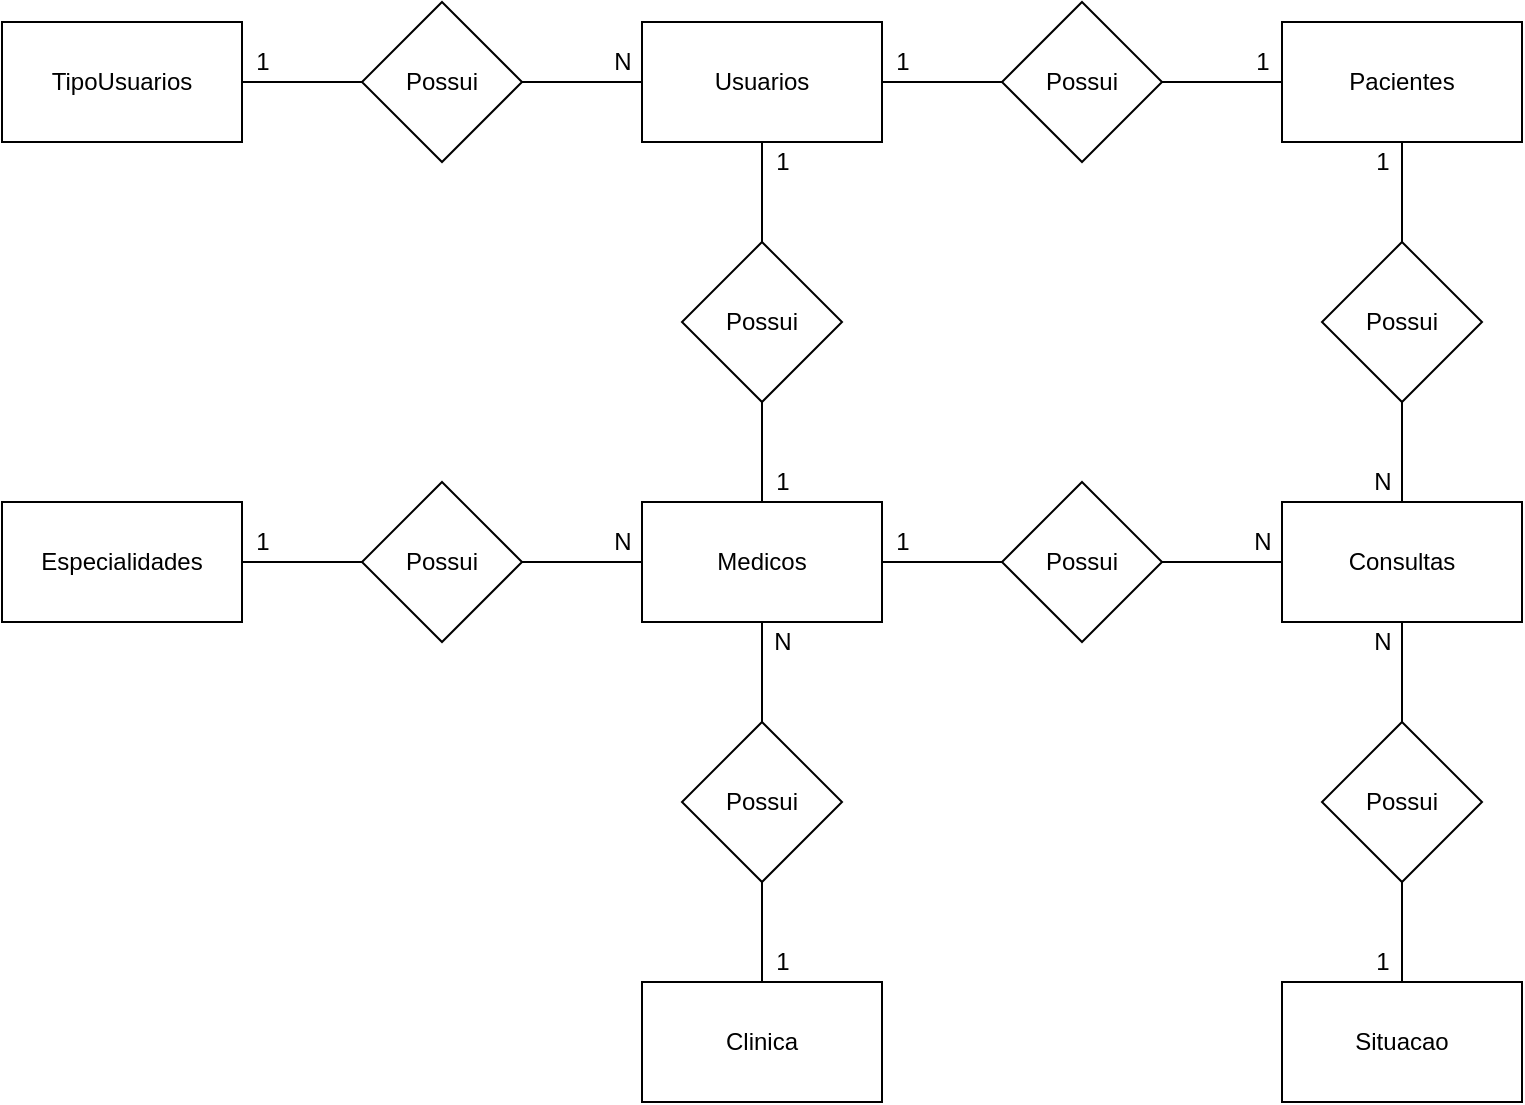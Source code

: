 <mxfile version="14.4.3" type="device" pages="2"><diagram id="vB6TfIzkhcZItGHclcmE" name="Conceitual"><mxGraphModel dx="789" dy="419" grid="1" gridSize="10" guides="1" tooltips="1" connect="1" arrows="1" fold="1" page="1" pageScale="1" pageWidth="1654" pageHeight="2336" math="0" shadow="0"><root><mxCell id="0"/><mxCell id="1" parent="0"/><mxCell id="7qNmdOnn-wGYYd83gHV--1" value="Clinica" style="rounded=0;whiteSpace=wrap;html=1;" vertex="1" parent="1"><mxGeometry x="360" y="520" width="120" height="60" as="geometry"/></mxCell><mxCell id="7qNmdOnn-wGYYd83gHV--2" value="Usuarios" style="whiteSpace=wrap;html=1;" vertex="1" parent="1"><mxGeometry x="360" y="40" width="120" height="60" as="geometry"/></mxCell><mxCell id="7qNmdOnn-wGYYd83gHV--10" value="" style="edgeStyle=orthogonalEdgeStyle;rounded=0;orthogonalLoop=1;jettySize=auto;html=1;endArrow=none;endFill=0;" edge="1" parent="1" source="7qNmdOnn-wGYYd83gHV--3" target="7qNmdOnn-wGYYd83gHV--8"><mxGeometry relative="1" as="geometry"/></mxCell><mxCell id="7qNmdOnn-wGYYd83gHV--3" value="&lt;p style=&quot;line-height: 90%&quot;&gt;Pacientes&lt;/p&gt;" style="whiteSpace=wrap;html=1;" vertex="1" parent="1"><mxGeometry x="680" y="40" width="120" height="60" as="geometry"/></mxCell><mxCell id="7qNmdOnn-wGYYd83gHV--4" value="TipoUsuarios" style="whiteSpace=wrap;html=1;" vertex="1" parent="1"><mxGeometry x="40" y="40" width="120" height="60" as="geometry"/></mxCell><mxCell id="7qNmdOnn-wGYYd83gHV--6" value="" style="edgeStyle=orthogonalEdgeStyle;rounded=0;orthogonalLoop=1;jettySize=auto;html=1;endArrow=none;endFill=0;" edge="1" parent="1" source="7qNmdOnn-wGYYd83gHV--5" target="7qNmdOnn-wGYYd83gHV--4"><mxGeometry relative="1" as="geometry"/></mxCell><mxCell id="7qNmdOnn-wGYYd83gHV--7" value="" style="edgeStyle=orthogonalEdgeStyle;rounded=0;orthogonalLoop=1;jettySize=auto;html=1;endArrow=none;endFill=0;" edge="1" parent="1" source="7qNmdOnn-wGYYd83gHV--5" target="7qNmdOnn-wGYYd83gHV--2"><mxGeometry relative="1" as="geometry"/></mxCell><mxCell id="7qNmdOnn-wGYYd83gHV--5" value="Possui " style="rhombus;whiteSpace=wrap;html=1;" vertex="1" parent="1"><mxGeometry x="220" y="30" width="80" height="80" as="geometry"/></mxCell><mxCell id="7qNmdOnn-wGYYd83gHV--9" value="" style="edgeStyle=orthogonalEdgeStyle;rounded=0;orthogonalLoop=1;jettySize=auto;html=1;endArrow=none;endFill=0;" edge="1" parent="1" source="7qNmdOnn-wGYYd83gHV--8" target="7qNmdOnn-wGYYd83gHV--2"><mxGeometry relative="1" as="geometry"/></mxCell><mxCell id="7qNmdOnn-wGYYd83gHV--8" value="Possui " style="rhombus;whiteSpace=wrap;html=1;" vertex="1" parent="1"><mxGeometry x="540" y="30" width="80" height="80" as="geometry"/></mxCell><mxCell id="7qNmdOnn-wGYYd83gHV--26" value="" style="edgeStyle=orthogonalEdgeStyle;rounded=0;orthogonalLoop=1;jettySize=auto;html=1;endArrow=none;endFill=0;" edge="1" parent="1" source="7qNmdOnn-wGYYd83gHV--11" target="7qNmdOnn-wGYYd83gHV--18"><mxGeometry relative="1" as="geometry"/></mxCell><mxCell id="7qNmdOnn-wGYYd83gHV--11" value="Medicos" style="whiteSpace=wrap;html=1;" vertex="1" parent="1"><mxGeometry x="360" y="280" width="120" height="60" as="geometry"/></mxCell><mxCell id="7qNmdOnn-wGYYd83gHV--12" value="Especialidades" style="whiteSpace=wrap;html=1;" vertex="1" parent="1"><mxGeometry x="40" y="280" width="120" height="60" as="geometry"/></mxCell><mxCell id="7qNmdOnn-wGYYd83gHV--13" value="Consultas" style="whiteSpace=wrap;html=1;" vertex="1" parent="1"><mxGeometry x="680" y="280" width="120" height="60" as="geometry"/></mxCell><mxCell id="7qNmdOnn-wGYYd83gHV--14" value="Situacao" style="whiteSpace=wrap;html=1;" vertex="1" parent="1"><mxGeometry x="680" y="520" width="120" height="60" as="geometry"/></mxCell><mxCell id="7qNmdOnn-wGYYd83gHV--28" value="" style="edgeStyle=orthogonalEdgeStyle;rounded=0;orthogonalLoop=1;jettySize=auto;html=1;endArrow=none;endFill=0;" edge="1" parent="1" source="7qNmdOnn-wGYYd83gHV--15" target="7qNmdOnn-wGYYd83gHV--3"><mxGeometry relative="1" as="geometry"/></mxCell><mxCell id="7qNmdOnn-wGYYd83gHV--29" value="" style="edgeStyle=orthogonalEdgeStyle;rounded=0;orthogonalLoop=1;jettySize=auto;html=1;endArrow=none;endFill=0;" edge="1" parent="1" source="7qNmdOnn-wGYYd83gHV--15" target="7qNmdOnn-wGYYd83gHV--13"><mxGeometry relative="1" as="geometry"/></mxCell><mxCell id="7qNmdOnn-wGYYd83gHV--15" value="Possui" style="rhombus;whiteSpace=wrap;html=1;" vertex="1" parent="1"><mxGeometry x="700" y="150" width="80" height="80" as="geometry"/></mxCell><mxCell id="7qNmdOnn-wGYYd83gHV--22" value="" style="edgeStyle=orthogonalEdgeStyle;rounded=0;orthogonalLoop=1;jettySize=auto;html=1;endArrow=none;endFill=0;" edge="1" parent="1" source="7qNmdOnn-wGYYd83gHV--16" target="7qNmdOnn-wGYYd83gHV--13"><mxGeometry relative="1" as="geometry"/></mxCell><mxCell id="7qNmdOnn-wGYYd83gHV--23" value="" style="edgeStyle=orthogonalEdgeStyle;rounded=0;orthogonalLoop=1;jettySize=auto;html=1;endArrow=none;endFill=0;" edge="1" parent="1" source="7qNmdOnn-wGYYd83gHV--16" target="7qNmdOnn-wGYYd83gHV--14"><mxGeometry relative="1" as="geometry"/></mxCell><mxCell id="7qNmdOnn-wGYYd83gHV--16" value="Possui" style="rhombus;whiteSpace=wrap;html=1;" vertex="1" parent="1"><mxGeometry x="700" y="390" width="80" height="80" as="geometry"/></mxCell><mxCell id="7qNmdOnn-wGYYd83gHV--24" value="" style="edgeStyle=orthogonalEdgeStyle;rounded=0;orthogonalLoop=1;jettySize=auto;html=1;endArrow=none;endFill=0;" edge="1" parent="1" source="7qNmdOnn-wGYYd83gHV--17" target="7qNmdOnn-wGYYd83gHV--13"><mxGeometry relative="1" as="geometry"/></mxCell><mxCell id="7qNmdOnn-wGYYd83gHV--25" value="" style="edgeStyle=orthogonalEdgeStyle;rounded=0;orthogonalLoop=1;jettySize=auto;html=1;endArrow=none;endFill=0;" edge="1" parent="1" source="7qNmdOnn-wGYYd83gHV--17" target="7qNmdOnn-wGYYd83gHV--11"><mxGeometry relative="1" as="geometry"/></mxCell><mxCell id="7qNmdOnn-wGYYd83gHV--17" value="Possui" style="rhombus;whiteSpace=wrap;html=1;" vertex="1" parent="1"><mxGeometry x="540" y="270" width="80" height="80" as="geometry"/></mxCell><mxCell id="7qNmdOnn-wGYYd83gHV--27" value="" style="edgeStyle=orthogonalEdgeStyle;rounded=0;orthogonalLoop=1;jettySize=auto;html=1;endArrow=none;endFill=0;" edge="1" parent="1" source="7qNmdOnn-wGYYd83gHV--18" target="7qNmdOnn-wGYYd83gHV--12"><mxGeometry relative="1" as="geometry"/></mxCell><mxCell id="7qNmdOnn-wGYYd83gHV--18" value="Possui" style="rhombus;whiteSpace=wrap;html=1;" vertex="1" parent="1"><mxGeometry x="220" y="270" width="80" height="80" as="geometry"/></mxCell><mxCell id="7qNmdOnn-wGYYd83gHV--20" value="" style="edgeStyle=orthogonalEdgeStyle;rounded=0;orthogonalLoop=1;jettySize=auto;html=1;endArrow=none;endFill=0;" edge="1" parent="1" source="7qNmdOnn-wGYYd83gHV--19" target="7qNmdOnn-wGYYd83gHV--11"><mxGeometry relative="1" as="geometry"/></mxCell><mxCell id="7qNmdOnn-wGYYd83gHV--21" value="" style="edgeStyle=orthogonalEdgeStyle;rounded=0;orthogonalLoop=1;jettySize=auto;html=1;endArrow=none;endFill=0;" edge="1" parent="1" source="7qNmdOnn-wGYYd83gHV--19" target="7qNmdOnn-wGYYd83gHV--1"><mxGeometry relative="1" as="geometry"/></mxCell><mxCell id="7qNmdOnn-wGYYd83gHV--19" value="Possui" style="rhombus;whiteSpace=wrap;html=1;" vertex="1" parent="1"><mxGeometry x="380" y="390" width="80" height="80" as="geometry"/></mxCell><mxCell id="7qNmdOnn-wGYYd83gHV--31" value="" style="edgeStyle=orthogonalEdgeStyle;rounded=0;orthogonalLoop=1;jettySize=auto;html=1;endArrow=none;endFill=0;" edge="1" parent="1" source="7qNmdOnn-wGYYd83gHV--30" target="7qNmdOnn-wGYYd83gHV--2"><mxGeometry relative="1" as="geometry"/></mxCell><mxCell id="7qNmdOnn-wGYYd83gHV--32" value="" style="edgeStyle=orthogonalEdgeStyle;rounded=0;orthogonalLoop=1;jettySize=auto;html=1;endArrow=none;endFill=0;" edge="1" parent="1" source="7qNmdOnn-wGYYd83gHV--30" target="7qNmdOnn-wGYYd83gHV--11"><mxGeometry relative="1" as="geometry"/></mxCell><mxCell id="7qNmdOnn-wGYYd83gHV--30" value="Possui" style="rhombus;whiteSpace=wrap;html=1;" vertex="1" parent="1"><mxGeometry x="380" y="150" width="80" height="80" as="geometry"/></mxCell><mxCell id="7qNmdOnn-wGYYd83gHV--33" value="1" style="text;html=1;align=center;verticalAlign=middle;resizable=0;points=[];autosize=1;" vertex="1" parent="1"><mxGeometry x="160" y="50" width="20" height="20" as="geometry"/></mxCell><mxCell id="7qNmdOnn-wGYYd83gHV--34" value="N" style="text;html=1;align=center;verticalAlign=middle;resizable=0;points=[];autosize=1;" vertex="1" parent="1"><mxGeometry x="340" y="50" width="20" height="20" as="geometry"/></mxCell><mxCell id="7qNmdOnn-wGYYd83gHV--35" value="1" style="text;html=1;align=center;verticalAlign=middle;resizable=0;points=[];autosize=1;" vertex="1" parent="1"><mxGeometry x="480" y="50" width="20" height="20" as="geometry"/></mxCell><mxCell id="7qNmdOnn-wGYYd83gHV--36" value="1" style="text;html=1;align=center;verticalAlign=middle;resizable=0;points=[];autosize=1;" vertex="1" parent="1"><mxGeometry x="660" y="50" width="20" height="20" as="geometry"/></mxCell><mxCell id="7qNmdOnn-wGYYd83gHV--37" value="1" style="text;html=1;align=center;verticalAlign=middle;resizable=0;points=[];autosize=1;" vertex="1" parent="1"><mxGeometry x="420" y="100" width="20" height="20" as="geometry"/></mxCell><mxCell id="7qNmdOnn-wGYYd83gHV--38" value="1" style="text;html=1;align=center;verticalAlign=middle;resizable=0;points=[];autosize=1;" vertex="1" parent="1"><mxGeometry x="420" y="260" width="20" height="20" as="geometry"/></mxCell><mxCell id="7qNmdOnn-wGYYd83gHV--39" value="1" style="text;html=1;align=center;verticalAlign=middle;resizable=0;points=[];autosize=1;" vertex="1" parent="1"><mxGeometry x="720" y="100" width="20" height="20" as="geometry"/></mxCell><mxCell id="7qNmdOnn-wGYYd83gHV--40" value="N" style="text;html=1;align=center;verticalAlign=middle;resizable=0;points=[];autosize=1;" vertex="1" parent="1"><mxGeometry x="720" y="260" width="20" height="20" as="geometry"/></mxCell><mxCell id="7qNmdOnn-wGYYd83gHV--41" value="1" style="text;html=1;align=center;verticalAlign=middle;resizable=0;points=[];autosize=1;" vertex="1" parent="1"><mxGeometry x="480" y="290" width="20" height="20" as="geometry"/></mxCell><mxCell id="7qNmdOnn-wGYYd83gHV--42" value="N" style="text;html=1;align=center;verticalAlign=middle;resizable=0;points=[];autosize=1;" vertex="1" parent="1"><mxGeometry x="660" y="290" width="20" height="20" as="geometry"/></mxCell><mxCell id="7qNmdOnn-wGYYd83gHV--43" value="N" style="text;html=1;align=center;verticalAlign=middle;resizable=0;points=[];autosize=1;" vertex="1" parent="1"><mxGeometry x="340" y="290" width="20" height="20" as="geometry"/></mxCell><mxCell id="7qNmdOnn-wGYYd83gHV--44" value="1" style="text;html=1;align=center;verticalAlign=middle;resizable=0;points=[];autosize=1;" vertex="1" parent="1"><mxGeometry x="160" y="290" width="20" height="20" as="geometry"/></mxCell><mxCell id="7qNmdOnn-wGYYd83gHV--45" value="N" style="text;html=1;align=center;verticalAlign=middle;resizable=0;points=[];autosize=1;" vertex="1" parent="1"><mxGeometry x="720" y="340" width="20" height="20" as="geometry"/></mxCell><mxCell id="7qNmdOnn-wGYYd83gHV--46" value="1" style="text;html=1;align=center;verticalAlign=middle;resizable=0;points=[];autosize=1;" vertex="1" parent="1"><mxGeometry x="720" y="500" width="20" height="20" as="geometry"/></mxCell><mxCell id="7qNmdOnn-wGYYd83gHV--47" value="N" style="text;html=1;align=center;verticalAlign=middle;resizable=0;points=[];autosize=1;" vertex="1" parent="1"><mxGeometry x="420" y="340" width="20" height="20" as="geometry"/></mxCell><mxCell id="7qNmdOnn-wGYYd83gHV--48" value="1" style="text;html=1;align=center;verticalAlign=middle;resizable=0;points=[];autosize=1;" vertex="1" parent="1"><mxGeometry x="420" y="500" width="20" height="20" as="geometry"/></mxCell></root></mxGraphModel></diagram><diagram id="PhB2Pv4O_ZAUU45MFyPS" name="Logico"><mxGraphModel dx="789" dy="419" grid="1" gridSize="10" guides="1" tooltips="1" connect="1" arrows="1" fold="1" page="1" pageScale="1" pageWidth="1654" pageHeight="2336" background="#FF9494" math="0" shadow="0"><root><mxCell id="W50ENFFACreyprC5LlFt-0"/><mxCell id="W50ENFFACreyprC5LlFt-1" parent="W50ENFFACreyprC5LlFt-0"/><mxCell id="W50ENFFACreyprC5LlFt-2" value="TipoUsuario" style="shape=table;startSize=30;container=1;collapsible=1;childLayout=tableLayout;fixedRows=1;rowLines=0;fontStyle=1;align=center;resizeLast=1;" vertex="1" parent="W50ENFFACreyprC5LlFt-1"><mxGeometry x="40" y="40" width="180" height="100" as="geometry"/></mxCell><mxCell id="W50ENFFACreyprC5LlFt-3" value="" style="shape=partialRectangle;collapsible=0;dropTarget=0;pointerEvents=0;fillColor=none;top=0;left=0;bottom=1;right=0;points=[[0,0.5],[1,0.5]];portConstraint=eastwest;" vertex="1" parent="W50ENFFACreyprC5LlFt-2"><mxGeometry y="30" width="180" height="30" as="geometry"/></mxCell><mxCell id="W50ENFFACreyprC5LlFt-4" value="PK" style="shape=partialRectangle;connectable=0;fillColor=none;top=0;left=0;bottom=0;right=0;fontStyle=1;overflow=hidden;" vertex="1" parent="W50ENFFACreyprC5LlFt-3"><mxGeometry width="30" height="30" as="geometry"/></mxCell><mxCell id="W50ENFFACreyprC5LlFt-5" value="IdTipoUsuario" style="shape=partialRectangle;connectable=0;fillColor=none;top=0;left=0;bottom=0;right=0;align=left;spacingLeft=6;fontStyle=1;overflow=hidden;" vertex="1" parent="W50ENFFACreyprC5LlFt-3"><mxGeometry x="30" width="150" height="30" as="geometry"/></mxCell><mxCell id="W50ENFFACreyprC5LlFt-6" value="" style="shape=partialRectangle;collapsible=0;dropTarget=0;pointerEvents=0;fillColor=none;top=0;left=0;bottom=0;right=0;points=[[0,0.5],[1,0.5]];portConstraint=eastwest;" vertex="1" parent="W50ENFFACreyprC5LlFt-2"><mxGeometry y="60" width="180" height="30" as="geometry"/></mxCell><mxCell id="W50ENFFACreyprC5LlFt-7" value="" style="shape=partialRectangle;connectable=0;fillColor=none;top=0;left=0;bottom=0;right=0;editable=1;overflow=hidden;" vertex="1" parent="W50ENFFACreyprC5LlFt-6"><mxGeometry width="30" height="30" as="geometry"/></mxCell><mxCell id="W50ENFFACreyprC5LlFt-8" value="TituloTipoUsuario" style="shape=partialRectangle;connectable=0;fillColor=none;top=0;left=0;bottom=0;right=0;align=left;spacingLeft=6;overflow=hidden;" vertex="1" parent="W50ENFFACreyprC5LlFt-6"><mxGeometry x="30" width="150" height="30" as="geometry"/></mxCell><mxCell id="Pi5jGCB2f_r6L-T2BW2u-0" value="Usuarios" style="shape=table;startSize=30;container=1;collapsible=1;childLayout=tableLayout;fixedRows=1;rowLines=0;fontStyle=1;align=center;resizeLast=1;" vertex="1" parent="W50ENFFACreyprC5LlFt-1"><mxGeometry x="320" y="40" width="180" height="190" as="geometry"/></mxCell><mxCell id="Pi5jGCB2f_r6L-T2BW2u-1" value="" style="shape=partialRectangle;collapsible=0;dropTarget=0;pointerEvents=0;fillColor=none;top=0;left=0;bottom=0;right=0;points=[[0,0.5],[1,0.5]];portConstraint=eastwest;" vertex="1" parent="Pi5jGCB2f_r6L-T2BW2u-0"><mxGeometry y="30" width="180" height="30" as="geometry"/></mxCell><mxCell id="Pi5jGCB2f_r6L-T2BW2u-2" value="PK" style="shape=partialRectangle;connectable=0;fillColor=none;top=0;left=0;bottom=0;right=0;fontStyle=1;overflow=hidden;" vertex="1" parent="Pi5jGCB2f_r6L-T2BW2u-1"><mxGeometry width="60" height="30" as="geometry"/></mxCell><mxCell id="Pi5jGCB2f_r6L-T2BW2u-3" value="IdUsuario" style="shape=partialRectangle;connectable=0;fillColor=none;top=0;left=0;bottom=0;right=0;align=left;spacingLeft=6;fontStyle=1;overflow=hidden;" vertex="1" parent="Pi5jGCB2f_r6L-T2BW2u-1"><mxGeometry x="60" width="120" height="30" as="geometry"/></mxCell><mxCell id="Pi5jGCB2f_r6L-T2BW2u-4" value="" style="shape=partialRectangle;collapsible=0;dropTarget=0;pointerEvents=0;fillColor=none;top=0;left=0;bottom=1;right=0;points=[[0,0.5],[1,0.5]];portConstraint=eastwest;" vertex="1" parent="Pi5jGCB2f_r6L-T2BW2u-0"><mxGeometry y="60" width="180" height="30" as="geometry"/></mxCell><mxCell id="Pi5jGCB2f_r6L-T2BW2u-5" value="FK" style="shape=partialRectangle;connectable=0;fillColor=none;top=0;left=0;bottom=0;right=0;fontStyle=1;overflow=hidden;" vertex="1" parent="Pi5jGCB2f_r6L-T2BW2u-4"><mxGeometry width="60" height="30" as="geometry"/></mxCell><mxCell id="Pi5jGCB2f_r6L-T2BW2u-6" value="IdTIpoUsuario" style="shape=partialRectangle;connectable=0;fillColor=none;top=0;left=0;bottom=0;right=0;align=left;spacingLeft=6;fontStyle=1;overflow=hidden;" vertex="1" parent="Pi5jGCB2f_r6L-T2BW2u-4"><mxGeometry x="60" width="120" height="30" as="geometry"/></mxCell><mxCell id="Pi5jGCB2f_r6L-T2BW2u-7" value="" style="shape=partialRectangle;collapsible=0;dropTarget=0;pointerEvents=0;fillColor=none;top=0;left=0;bottom=0;right=0;points=[[0,0.5],[1,0.5]];portConstraint=eastwest;" vertex="1" parent="Pi5jGCB2f_r6L-T2BW2u-0"><mxGeometry y="90" width="180" height="30" as="geometry"/></mxCell><mxCell id="Pi5jGCB2f_r6L-T2BW2u-8" value="" style="shape=partialRectangle;connectable=0;fillColor=none;top=0;left=0;bottom=0;right=0;editable=1;overflow=hidden;" vertex="1" parent="Pi5jGCB2f_r6L-T2BW2u-7"><mxGeometry width="60" height="30" as="geometry"/></mxCell><mxCell id="Pi5jGCB2f_r6L-T2BW2u-9" value="Nome" style="shape=partialRectangle;connectable=0;fillColor=none;top=0;left=0;bottom=0;right=0;align=left;spacingLeft=6;overflow=hidden;" vertex="1" parent="Pi5jGCB2f_r6L-T2BW2u-7"><mxGeometry x="60" width="120" height="30" as="geometry"/></mxCell><mxCell id="Pi5jGCB2f_r6L-T2BW2u-10" value="" style="shape=partialRectangle;collapsible=0;dropTarget=0;pointerEvents=0;fillColor=none;top=0;left=0;bottom=0;right=0;points=[[0,0.5],[1,0.5]];portConstraint=eastwest;" vertex="1" parent="Pi5jGCB2f_r6L-T2BW2u-0"><mxGeometry y="120" width="180" height="30" as="geometry"/></mxCell><mxCell id="Pi5jGCB2f_r6L-T2BW2u-11" value="" style="shape=partialRectangle;connectable=0;fillColor=none;top=0;left=0;bottom=0;right=0;editable=1;overflow=hidden;" vertex="1" parent="Pi5jGCB2f_r6L-T2BW2u-10"><mxGeometry width="60" height="30" as="geometry"/></mxCell><mxCell id="Pi5jGCB2f_r6L-T2BW2u-12" value="Email" style="shape=partialRectangle;connectable=0;fillColor=none;top=0;left=0;bottom=0;right=0;align=left;spacingLeft=6;overflow=hidden;" vertex="1" parent="Pi5jGCB2f_r6L-T2BW2u-10"><mxGeometry x="60" width="120" height="30" as="geometry"/></mxCell><mxCell id="Pi5jGCB2f_r6L-T2BW2u-13" value="" style="shape=partialRectangle;collapsible=0;dropTarget=0;pointerEvents=0;fillColor=none;top=0;left=0;bottom=0;right=0;points=[[0,0.5],[1,0.5]];portConstraint=eastwest;" vertex="1" parent="Pi5jGCB2f_r6L-T2BW2u-0"><mxGeometry y="150" width="180" height="30" as="geometry"/></mxCell><mxCell id="Pi5jGCB2f_r6L-T2BW2u-14" value="" style="shape=partialRectangle;connectable=0;fillColor=none;top=0;left=0;bottom=0;right=0;editable=1;overflow=hidden;" vertex="1" parent="Pi5jGCB2f_r6L-T2BW2u-13"><mxGeometry width="60" height="30" as="geometry"/></mxCell><mxCell id="Pi5jGCB2f_r6L-T2BW2u-15" value="Senha" style="shape=partialRectangle;connectable=0;fillColor=none;top=0;left=0;bottom=0;right=0;align=left;spacingLeft=6;overflow=hidden;" vertex="1" parent="Pi5jGCB2f_r6L-T2BW2u-13"><mxGeometry x="60" width="120" height="30" as="geometry"/></mxCell><mxCell id="NK0u1XNm6ZagfnGdEH48-0" value="Paciente" style="shape=table;startSize=30;container=1;collapsible=1;childLayout=tableLayout;fixedRows=1;rowLines=0;fontStyle=1;align=center;resizeLast=1;" vertex="1" parent="W50ENFFACreyprC5LlFt-1"><mxGeometry x="600" y="40" width="180" height="280" as="geometry"/></mxCell><mxCell id="NK0u1XNm6ZagfnGdEH48-1" value="" style="shape=partialRectangle;collapsible=0;dropTarget=0;pointerEvents=0;fillColor=none;top=0;left=0;bottom=0;right=0;points=[[0,0.5],[1,0.5]];portConstraint=eastwest;" vertex="1" parent="NK0u1XNm6ZagfnGdEH48-0"><mxGeometry y="30" width="180" height="30" as="geometry"/></mxCell><mxCell id="NK0u1XNm6ZagfnGdEH48-2" value="PK" style="shape=partialRectangle;connectable=0;fillColor=none;top=0;left=0;bottom=0;right=0;fontStyle=1;overflow=hidden;" vertex="1" parent="NK0u1XNm6ZagfnGdEH48-1"><mxGeometry width="60" height="30" as="geometry"/></mxCell><mxCell id="NK0u1XNm6ZagfnGdEH48-3" value="IdPaciente" style="shape=partialRectangle;connectable=0;fillColor=none;top=0;left=0;bottom=0;right=0;align=left;spacingLeft=6;fontStyle=1;overflow=hidden;" vertex="1" parent="NK0u1XNm6ZagfnGdEH48-1"><mxGeometry x="60" width="120" height="30" as="geometry"/></mxCell><mxCell id="NK0u1XNm6ZagfnGdEH48-4" value="" style="shape=partialRectangle;collapsible=0;dropTarget=0;pointerEvents=0;fillColor=none;top=0;left=0;bottom=1;right=0;points=[[0,0.5],[1,0.5]];portConstraint=eastwest;" vertex="1" parent="NK0u1XNm6ZagfnGdEH48-0"><mxGeometry y="60" width="180" height="30" as="geometry"/></mxCell><mxCell id="NK0u1XNm6ZagfnGdEH48-5" value="FK" style="shape=partialRectangle;connectable=0;fillColor=none;top=0;left=0;bottom=0;right=0;fontStyle=1;overflow=hidden;" vertex="1" parent="NK0u1XNm6ZagfnGdEH48-4"><mxGeometry width="60" height="30" as="geometry"/></mxCell><mxCell id="NK0u1XNm6ZagfnGdEH48-6" value="IdUsuario" style="shape=partialRectangle;connectable=0;fillColor=none;top=0;left=0;bottom=0;right=0;align=left;spacingLeft=6;fontStyle=1;overflow=hidden;" vertex="1" parent="NK0u1XNm6ZagfnGdEH48-4"><mxGeometry x="60" width="120" height="30" as="geometry"/></mxCell><mxCell id="NK0u1XNm6ZagfnGdEH48-7" value="" style="shape=partialRectangle;collapsible=0;dropTarget=0;pointerEvents=0;fillColor=none;top=0;left=0;bottom=0;right=0;points=[[0,0.5],[1,0.5]];portConstraint=eastwest;" vertex="1" parent="NK0u1XNm6ZagfnGdEH48-0"><mxGeometry y="90" width="180" height="30" as="geometry"/></mxCell><mxCell id="NK0u1XNm6ZagfnGdEH48-8" value="" style="shape=partialRectangle;connectable=0;fillColor=none;top=0;left=0;bottom=0;right=0;editable=1;overflow=hidden;" vertex="1" parent="NK0u1XNm6ZagfnGdEH48-7"><mxGeometry width="60" height="30" as="geometry"/></mxCell><mxCell id="NK0u1XNm6ZagfnGdEH48-9" value="Nome" style="shape=partialRectangle;connectable=0;fillColor=none;top=0;left=0;bottom=0;right=0;align=left;spacingLeft=6;overflow=hidden;" vertex="1" parent="NK0u1XNm6ZagfnGdEH48-7"><mxGeometry x="60" width="120" height="30" as="geometry"/></mxCell><mxCell id="NK0u1XNm6ZagfnGdEH48-10" value="" style="shape=partialRectangle;collapsible=0;dropTarget=0;pointerEvents=0;fillColor=none;top=0;left=0;bottom=0;right=0;points=[[0,0.5],[1,0.5]];portConstraint=eastwest;" vertex="1" parent="NK0u1XNm6ZagfnGdEH48-0"><mxGeometry y="120" width="180" height="30" as="geometry"/></mxCell><mxCell id="NK0u1XNm6ZagfnGdEH48-11" value="" style="shape=partialRectangle;connectable=0;fillColor=none;top=0;left=0;bottom=0;right=0;editable=1;overflow=hidden;" vertex="1" parent="NK0u1XNm6ZagfnGdEH48-10"><mxGeometry width="60" height="30" as="geometry"/></mxCell><mxCell id="NK0u1XNm6ZagfnGdEH48-12" value="RG" style="shape=partialRectangle;connectable=0;fillColor=none;top=0;left=0;bottom=0;right=0;align=left;spacingLeft=6;overflow=hidden;" vertex="1" parent="NK0u1XNm6ZagfnGdEH48-10"><mxGeometry x="60" width="120" height="30" as="geometry"/></mxCell><mxCell id="NK0u1XNm6ZagfnGdEH48-13" value="" style="shape=partialRectangle;collapsible=0;dropTarget=0;pointerEvents=0;fillColor=none;top=0;left=0;bottom=0;right=0;points=[[0,0.5],[1,0.5]];portConstraint=eastwest;" vertex="1" parent="NK0u1XNm6ZagfnGdEH48-0"><mxGeometry y="150" width="180" height="30" as="geometry"/></mxCell><mxCell id="NK0u1XNm6ZagfnGdEH48-14" value="" style="shape=partialRectangle;connectable=0;fillColor=none;top=0;left=0;bottom=0;right=0;editable=1;overflow=hidden;" vertex="1" parent="NK0u1XNm6ZagfnGdEH48-13"><mxGeometry width="60" height="30" as="geometry"/></mxCell><mxCell id="NK0u1XNm6ZagfnGdEH48-15" value="CPF" style="shape=partialRectangle;connectable=0;fillColor=none;top=0;left=0;bottom=0;right=0;align=left;spacingLeft=6;overflow=hidden;" vertex="1" parent="NK0u1XNm6ZagfnGdEH48-13"><mxGeometry x="60" width="120" height="30" as="geometry"/></mxCell><mxCell id="NK0u1XNm6ZagfnGdEH48-16" value="" style="shape=partialRectangle;collapsible=0;dropTarget=0;pointerEvents=0;fillColor=none;top=0;left=0;bottom=0;right=0;points=[[0,0.5],[1,0.5]];portConstraint=eastwest;" vertex="1" parent="NK0u1XNm6ZagfnGdEH48-0"><mxGeometry y="180" width="180" height="30" as="geometry"/></mxCell><mxCell id="NK0u1XNm6ZagfnGdEH48-17" value="" style="shape=partialRectangle;connectable=0;fillColor=none;top=0;left=0;bottom=0;right=0;editable=1;overflow=hidden;" vertex="1" parent="NK0u1XNm6ZagfnGdEH48-16"><mxGeometry width="60" height="30" as="geometry"/></mxCell><mxCell id="NK0u1XNm6ZagfnGdEH48-18" value="Endereco" style="shape=partialRectangle;connectable=0;fillColor=none;top=0;left=0;bottom=0;right=0;align=left;spacingLeft=6;overflow=hidden;" vertex="1" parent="NK0u1XNm6ZagfnGdEH48-16"><mxGeometry x="60" width="120" height="30" as="geometry"/></mxCell><mxCell id="NK0u1XNm6ZagfnGdEH48-19" value="" style="shape=partialRectangle;collapsible=0;dropTarget=0;pointerEvents=0;fillColor=none;top=0;left=0;bottom=0;right=0;points=[[0,0.5],[1,0.5]];portConstraint=eastwest;" vertex="1" parent="NK0u1XNm6ZagfnGdEH48-0"><mxGeometry y="210" width="180" height="30" as="geometry"/></mxCell><mxCell id="NK0u1XNm6ZagfnGdEH48-20" value="" style="shape=partialRectangle;connectable=0;fillColor=none;top=0;left=0;bottom=0;right=0;editable=1;overflow=hidden;" vertex="1" parent="NK0u1XNm6ZagfnGdEH48-19"><mxGeometry width="60" height="30" as="geometry"/></mxCell><mxCell id="NK0u1XNm6ZagfnGdEH48-21" value="DataNascimento" style="shape=partialRectangle;connectable=0;fillColor=none;top=0;left=0;bottom=0;right=0;align=left;spacingLeft=6;overflow=hidden;" vertex="1" parent="NK0u1XNm6ZagfnGdEH48-19"><mxGeometry x="60" width="120" height="30" as="geometry"/></mxCell><mxCell id="NK0u1XNm6ZagfnGdEH48-22" value="" style="shape=partialRectangle;collapsible=0;dropTarget=0;pointerEvents=0;fillColor=none;top=0;left=0;bottom=0;right=0;points=[[0,0.5],[1,0.5]];portConstraint=eastwest;" vertex="1" parent="NK0u1XNm6ZagfnGdEH48-0"><mxGeometry y="240" width="180" height="30" as="geometry"/></mxCell><mxCell id="NK0u1XNm6ZagfnGdEH48-23" value="" style="shape=partialRectangle;connectable=0;fillColor=none;top=0;left=0;bottom=0;right=0;editable=1;overflow=hidden;" vertex="1" parent="NK0u1XNm6ZagfnGdEH48-22"><mxGeometry width="60" height="30" as="geometry"/></mxCell><mxCell id="NK0u1XNm6ZagfnGdEH48-24" value="Telefone" style="shape=partialRectangle;connectable=0;fillColor=none;top=0;left=0;bottom=0;right=0;align=left;spacingLeft=6;overflow=hidden;" vertex="1" parent="NK0u1XNm6ZagfnGdEH48-22"><mxGeometry x="60" width="120" height="30" as="geometry"/></mxCell><mxCell id="zrBYYEMUuBMEyu1YwmE7-13" value="Consulta " style="shape=table;startSize=30;container=1;collapsible=1;childLayout=tableLayout;fixedRows=1;rowLines=0;fontStyle=1;align=center;resizeLast=1;" vertex="1" parent="W50ENFFACreyprC5LlFt-1"><mxGeometry x="600" y="360" width="180" height="220" as="geometry"/></mxCell><mxCell id="zrBYYEMUuBMEyu1YwmE7-14" value="" style="shape=partialRectangle;collapsible=0;dropTarget=0;pointerEvents=0;fillColor=none;top=0;left=0;bottom=0;right=0;points=[[0,0.5],[1,0.5]];portConstraint=eastwest;" vertex="1" parent="zrBYYEMUuBMEyu1YwmE7-13"><mxGeometry y="30" width="180" height="30" as="geometry"/></mxCell><mxCell id="zrBYYEMUuBMEyu1YwmE7-15" value="PK" style="shape=partialRectangle;connectable=0;fillColor=none;top=0;left=0;bottom=0;right=0;fontStyle=1;overflow=hidden;" vertex="1" parent="zrBYYEMUuBMEyu1YwmE7-14"><mxGeometry width="60" height="30" as="geometry"/></mxCell><mxCell id="zrBYYEMUuBMEyu1YwmE7-16" value="IdConsulta" style="shape=partialRectangle;connectable=0;fillColor=none;top=0;left=0;bottom=0;right=0;align=left;spacingLeft=6;fontStyle=1;overflow=hidden;" vertex="1" parent="zrBYYEMUuBMEyu1YwmE7-14"><mxGeometry x="60" width="120" height="30" as="geometry"/></mxCell><mxCell id="zrBYYEMUuBMEyu1YwmE7-48" value="" style="shape=partialRectangle;collapsible=0;dropTarget=0;pointerEvents=0;fillColor=none;top=0;left=0;bottom=0;right=0;points=[[0,0.5],[1,0.5]];portConstraint=eastwest;" vertex="1" parent="zrBYYEMUuBMEyu1YwmE7-13"><mxGeometry y="60" width="180" height="30" as="geometry"/></mxCell><mxCell id="zrBYYEMUuBMEyu1YwmE7-49" value="FK" style="shape=partialRectangle;connectable=0;fillColor=none;top=0;left=0;bottom=0;right=0;fontStyle=1;overflow=hidden;" vertex="1" parent="zrBYYEMUuBMEyu1YwmE7-48"><mxGeometry width="60" height="30" as="geometry"/></mxCell><mxCell id="zrBYYEMUuBMEyu1YwmE7-50" value="IdPaciente" style="shape=partialRectangle;connectable=0;fillColor=none;top=0;left=0;bottom=0;right=0;align=left;spacingLeft=6;fontStyle=1;overflow=hidden;" vertex="1" parent="zrBYYEMUuBMEyu1YwmE7-48"><mxGeometry x="60" width="120" height="30" as="geometry"/></mxCell><mxCell id="zrBYYEMUuBMEyu1YwmE7-51" value="" style="shape=partialRectangle;collapsible=0;dropTarget=0;pointerEvents=0;fillColor=none;top=0;left=0;bottom=0;right=0;points=[[0,0.5],[1,0.5]];portConstraint=eastwest;" vertex="1" parent="zrBYYEMUuBMEyu1YwmE7-13"><mxGeometry y="90" width="180" height="30" as="geometry"/></mxCell><mxCell id="zrBYYEMUuBMEyu1YwmE7-52" value="FK" style="shape=partialRectangle;connectable=0;fillColor=none;top=0;left=0;bottom=0;right=0;fontStyle=1;overflow=hidden;" vertex="1" parent="zrBYYEMUuBMEyu1YwmE7-51"><mxGeometry width="60" height="30" as="geometry"/></mxCell><mxCell id="zrBYYEMUuBMEyu1YwmE7-53" value="IdMedico" style="shape=partialRectangle;connectable=0;fillColor=none;top=0;left=0;bottom=0;right=0;align=left;spacingLeft=6;fontStyle=1;overflow=hidden;" vertex="1" parent="zrBYYEMUuBMEyu1YwmE7-51"><mxGeometry x="60" width="120" height="30" as="geometry"/></mxCell><mxCell id="zrBYYEMUuBMEyu1YwmE7-17" value="" style="shape=partialRectangle;collapsible=0;dropTarget=0;pointerEvents=0;fillColor=none;top=0;left=0;bottom=1;right=0;points=[[0,0.5],[1,0.5]];portConstraint=eastwest;" vertex="1" parent="zrBYYEMUuBMEyu1YwmE7-13"><mxGeometry y="120" width="180" height="30" as="geometry"/></mxCell><mxCell id="zrBYYEMUuBMEyu1YwmE7-18" value="FK" style="shape=partialRectangle;connectable=0;fillColor=none;top=0;left=0;bottom=0;right=0;fontStyle=1;overflow=hidden;" vertex="1" parent="zrBYYEMUuBMEyu1YwmE7-17"><mxGeometry width="60" height="30" as="geometry"/></mxCell><mxCell id="zrBYYEMUuBMEyu1YwmE7-19" value="IdSituacao" style="shape=partialRectangle;connectable=0;fillColor=none;top=0;left=0;bottom=0;right=0;align=left;spacingLeft=6;fontStyle=1;overflow=hidden;" vertex="1" parent="zrBYYEMUuBMEyu1YwmE7-17"><mxGeometry x="60" width="120" height="30" as="geometry"/></mxCell><mxCell id="zrBYYEMUuBMEyu1YwmE7-20" value="" style="shape=partialRectangle;collapsible=0;dropTarget=0;pointerEvents=0;fillColor=none;top=0;left=0;bottom=0;right=0;points=[[0,0.5],[1,0.5]];portConstraint=eastwest;" vertex="1" parent="zrBYYEMUuBMEyu1YwmE7-13"><mxGeometry y="150" width="180" height="30" as="geometry"/></mxCell><mxCell id="zrBYYEMUuBMEyu1YwmE7-21" value="" style="shape=partialRectangle;connectable=0;fillColor=none;top=0;left=0;bottom=0;right=0;editable=1;overflow=hidden;" vertex="1" parent="zrBYYEMUuBMEyu1YwmE7-20"><mxGeometry width="60" height="30" as="geometry"/></mxCell><mxCell id="zrBYYEMUuBMEyu1YwmE7-22" value="DataConsulta" style="shape=partialRectangle;connectable=0;fillColor=none;top=0;left=0;bottom=0;right=0;align=left;spacingLeft=6;overflow=hidden;" vertex="1" parent="zrBYYEMUuBMEyu1YwmE7-20"><mxGeometry x="60" width="120" height="30" as="geometry"/></mxCell><mxCell id="zrBYYEMUuBMEyu1YwmE7-23" value="" style="shape=partialRectangle;collapsible=0;dropTarget=0;pointerEvents=0;fillColor=none;top=0;left=0;bottom=0;right=0;points=[[0,0.5],[1,0.5]];portConstraint=eastwest;" vertex="1" parent="zrBYYEMUuBMEyu1YwmE7-13"><mxGeometry y="180" width="180" height="30" as="geometry"/></mxCell><mxCell id="zrBYYEMUuBMEyu1YwmE7-24" value="" style="shape=partialRectangle;connectable=0;fillColor=none;top=0;left=0;bottom=0;right=0;editable=1;overflow=hidden;" vertex="1" parent="zrBYYEMUuBMEyu1YwmE7-23"><mxGeometry width="60" height="30" as="geometry"/></mxCell><mxCell id="zrBYYEMUuBMEyu1YwmE7-25" value="Descricao" style="shape=partialRectangle;connectable=0;fillColor=none;top=0;left=0;bottom=0;right=0;align=left;spacingLeft=6;overflow=hidden;" vertex="1" parent="zrBYYEMUuBMEyu1YwmE7-23"><mxGeometry x="60" width="120" height="30" as="geometry"/></mxCell><mxCell id="zrBYYEMUuBMEyu1YwmE7-32" value="Especialidade" style="shape=table;startSize=30;container=1;collapsible=1;childLayout=tableLayout;fixedRows=1;rowLines=0;fontStyle=1;align=center;resizeLast=1;" vertex="1" parent="W50ENFFACreyprC5LlFt-1"><mxGeometry x="40" y="360" width="180" height="100" as="geometry"/></mxCell><mxCell id="zrBYYEMUuBMEyu1YwmE7-33" value="" style="shape=partialRectangle;collapsible=0;dropTarget=0;pointerEvents=0;fillColor=none;top=0;left=0;bottom=1;right=0;points=[[0,0.5],[1,0.5]];portConstraint=eastwest;" vertex="1" parent="zrBYYEMUuBMEyu1YwmE7-32"><mxGeometry y="30" width="180" height="30" as="geometry"/></mxCell><mxCell id="zrBYYEMUuBMEyu1YwmE7-34" value="PK" style="shape=partialRectangle;connectable=0;fillColor=none;top=0;left=0;bottom=0;right=0;fontStyle=1;overflow=hidden;" vertex="1" parent="zrBYYEMUuBMEyu1YwmE7-33"><mxGeometry width="30" height="30" as="geometry"/></mxCell><mxCell id="zrBYYEMUuBMEyu1YwmE7-35" value="IdEspecialidade" style="shape=partialRectangle;connectable=0;fillColor=none;top=0;left=0;bottom=0;right=0;align=left;spacingLeft=6;fontStyle=1;overflow=hidden;" vertex="1" parent="zrBYYEMUuBMEyu1YwmE7-33"><mxGeometry x="30" width="150" height="30" as="geometry"/></mxCell><mxCell id="zrBYYEMUuBMEyu1YwmE7-36" value="" style="shape=partialRectangle;collapsible=0;dropTarget=0;pointerEvents=0;fillColor=none;top=0;left=0;bottom=0;right=0;points=[[0,0.5],[1,0.5]];portConstraint=eastwest;" vertex="1" parent="zrBYYEMUuBMEyu1YwmE7-32"><mxGeometry y="60" width="180" height="30" as="geometry"/></mxCell><mxCell id="zrBYYEMUuBMEyu1YwmE7-37" value="" style="shape=partialRectangle;connectable=0;fillColor=none;top=0;left=0;bottom=0;right=0;editable=1;overflow=hidden;" vertex="1" parent="zrBYYEMUuBMEyu1YwmE7-36"><mxGeometry width="30" height="30" as="geometry"/></mxCell><mxCell id="zrBYYEMUuBMEyu1YwmE7-38" value="Especialidade " style="shape=partialRectangle;connectable=0;fillColor=none;top=0;left=0;bottom=0;right=0;align=left;spacingLeft=6;overflow=hidden;" vertex="1" parent="zrBYYEMUuBMEyu1YwmE7-36"><mxGeometry x="30" width="150" height="30" as="geometry"/></mxCell><mxCell id="zrBYYEMUuBMEyu1YwmE7-54" value="Medico" style="shape=table;startSize=30;container=1;collapsible=1;childLayout=tableLayout;fixedRows=1;rowLines=0;fontStyle=1;align=center;resizeLast=1;strokeColor=#000000;" vertex="1" parent="W50ENFFACreyprC5LlFt-1"><mxGeometry x="300" y="360" width="180" height="190" as="geometry"/></mxCell><mxCell id="zrBYYEMUuBMEyu1YwmE7-55" value="" style="shape=partialRectangle;collapsible=0;dropTarget=0;pointerEvents=0;fillColor=none;top=0;left=0;bottom=0;right=0;points=[[0,0.5],[1,0.5]];portConstraint=eastwest;" vertex="1" parent="zrBYYEMUuBMEyu1YwmE7-54"><mxGeometry y="30" width="180" height="30" as="geometry"/></mxCell><mxCell id="zrBYYEMUuBMEyu1YwmE7-56" value="PK" style="shape=partialRectangle;connectable=0;fillColor=none;top=0;left=0;bottom=0;right=0;fontStyle=1;overflow=hidden;" vertex="1" parent="zrBYYEMUuBMEyu1YwmE7-55"><mxGeometry width="60" height="30" as="geometry"/></mxCell><mxCell id="zrBYYEMUuBMEyu1YwmE7-57" value="IdMedico" style="shape=partialRectangle;connectable=0;fillColor=none;top=0;left=0;bottom=0;right=0;align=left;spacingLeft=6;fontStyle=1;overflow=hidden;" vertex="1" parent="zrBYYEMUuBMEyu1YwmE7-55"><mxGeometry x="60" width="120" height="30" as="geometry"/></mxCell><mxCell id="zrBYYEMUuBMEyu1YwmE7-67" value="" style="shape=partialRectangle;collapsible=0;dropTarget=0;pointerEvents=0;fillColor=none;top=0;left=0;bottom=0;right=0;points=[[0,0.5],[1,0.5]];portConstraint=eastwest;" vertex="1" parent="zrBYYEMUuBMEyu1YwmE7-54"><mxGeometry y="60" width="180" height="30" as="geometry"/></mxCell><mxCell id="zrBYYEMUuBMEyu1YwmE7-68" value="FK" style="shape=partialRectangle;connectable=0;fillColor=none;top=0;left=0;bottom=0;right=0;fontStyle=1;overflow=hidden;" vertex="1" parent="zrBYYEMUuBMEyu1YwmE7-67"><mxGeometry width="60" height="30" as="geometry"/></mxCell><mxCell id="zrBYYEMUuBMEyu1YwmE7-69" value="IdUsuario" style="shape=partialRectangle;connectable=0;fillColor=none;top=0;left=0;bottom=0;right=0;align=left;spacingLeft=6;fontStyle=1;overflow=hidden;" vertex="1" parent="zrBYYEMUuBMEyu1YwmE7-67"><mxGeometry x="60" width="120" height="30" as="geometry"/></mxCell><mxCell id="zrBYYEMUuBMEyu1YwmE7-70" value="" style="shape=partialRectangle;collapsible=0;dropTarget=0;pointerEvents=0;fillColor=none;top=0;left=0;bottom=0;right=0;points=[[0,0.5],[1,0.5]];portConstraint=eastwest;" vertex="1" parent="zrBYYEMUuBMEyu1YwmE7-54"><mxGeometry y="90" width="180" height="30" as="geometry"/></mxCell><mxCell id="zrBYYEMUuBMEyu1YwmE7-71" value="FK" style="shape=partialRectangle;connectable=0;fillColor=none;top=0;left=0;bottom=0;right=0;fontStyle=1;overflow=hidden;" vertex="1" parent="zrBYYEMUuBMEyu1YwmE7-70"><mxGeometry width="60" height="30" as="geometry"/></mxCell><mxCell id="zrBYYEMUuBMEyu1YwmE7-72" value="IdEspecialidade" style="shape=partialRectangle;connectable=0;fillColor=none;top=0;left=0;bottom=0;right=0;align=left;spacingLeft=6;fontStyle=1;overflow=hidden;" vertex="1" parent="zrBYYEMUuBMEyu1YwmE7-70"><mxGeometry x="60" width="120" height="30" as="geometry"/></mxCell><mxCell id="zrBYYEMUuBMEyu1YwmE7-58" value="" style="shape=partialRectangle;collapsible=0;dropTarget=0;pointerEvents=0;fillColor=none;top=0;left=0;bottom=1;right=0;points=[[0,0.5],[1,0.5]];portConstraint=eastwest;" vertex="1" parent="zrBYYEMUuBMEyu1YwmE7-54"><mxGeometry y="120" width="180" height="30" as="geometry"/></mxCell><mxCell id="zrBYYEMUuBMEyu1YwmE7-59" value="FK" style="shape=partialRectangle;connectable=0;fillColor=none;top=0;left=0;bottom=0;right=0;fontStyle=1;overflow=hidden;" vertex="1" parent="zrBYYEMUuBMEyu1YwmE7-58"><mxGeometry width="60" height="30" as="geometry"/></mxCell><mxCell id="zrBYYEMUuBMEyu1YwmE7-60" value="IdClinica" style="shape=partialRectangle;connectable=0;fillColor=none;top=0;left=0;bottom=0;right=0;align=left;spacingLeft=6;fontStyle=1;overflow=hidden;" vertex="1" parent="zrBYYEMUuBMEyu1YwmE7-58"><mxGeometry x="60" width="120" height="30" as="geometry"/></mxCell><mxCell id="zrBYYEMUuBMEyu1YwmE7-61" value="" style="shape=partialRectangle;collapsible=0;dropTarget=0;pointerEvents=0;fillColor=none;top=0;left=0;bottom=0;right=0;points=[[0,0.5],[1,0.5]];portConstraint=eastwest;" vertex="1" parent="zrBYYEMUuBMEyu1YwmE7-54"><mxGeometry y="150" width="180" height="30" as="geometry"/></mxCell><mxCell id="zrBYYEMUuBMEyu1YwmE7-62" value="" style="shape=partialRectangle;connectable=0;fillColor=none;top=0;left=0;bottom=0;right=0;editable=1;overflow=hidden;" vertex="1" parent="zrBYYEMUuBMEyu1YwmE7-61"><mxGeometry width="60" height="30" as="geometry"/></mxCell><mxCell id="zrBYYEMUuBMEyu1YwmE7-63" value="CRM" style="shape=partialRectangle;connectable=0;fillColor=none;top=0;left=0;bottom=0;right=0;align=left;spacingLeft=6;overflow=hidden;" vertex="1" parent="zrBYYEMUuBMEyu1YwmE7-61"><mxGeometry x="60" width="120" height="30" as="geometry"/></mxCell><mxCell id="zrBYYEMUuBMEyu1YwmE7-73" value="Situacao" style="shape=table;startSize=30;container=1;collapsible=1;childLayout=tableLayout;fixedRows=1;rowLines=0;fontStyle=1;align=center;resizeLast=1;strokeColor=#000000;fillColor=#ffffff;" vertex="1" parent="W50ENFFACreyprC5LlFt-1"><mxGeometry x="600" y="640" width="180" height="100" as="geometry"/></mxCell><mxCell id="zrBYYEMUuBMEyu1YwmE7-74" value="" style="shape=partialRectangle;collapsible=0;dropTarget=0;pointerEvents=0;fillColor=none;top=0;left=0;bottom=1;right=0;points=[[0,0.5],[1,0.5]];portConstraint=eastwest;" vertex="1" parent="zrBYYEMUuBMEyu1YwmE7-73"><mxGeometry y="30" width="180" height="30" as="geometry"/></mxCell><mxCell id="zrBYYEMUuBMEyu1YwmE7-75" value="PK" style="shape=partialRectangle;connectable=0;fillColor=none;top=0;left=0;bottom=0;right=0;fontStyle=1;overflow=hidden;" vertex="1" parent="zrBYYEMUuBMEyu1YwmE7-74"><mxGeometry width="30" height="30" as="geometry"/></mxCell><mxCell id="zrBYYEMUuBMEyu1YwmE7-76" value="IdSituacao" style="shape=partialRectangle;connectable=0;fillColor=none;top=0;left=0;bottom=0;right=0;align=left;spacingLeft=6;fontStyle=1;overflow=hidden;" vertex="1" parent="zrBYYEMUuBMEyu1YwmE7-74"><mxGeometry x="30" width="150" height="30" as="geometry"/></mxCell><mxCell id="zrBYYEMUuBMEyu1YwmE7-77" value="" style="shape=partialRectangle;collapsible=0;dropTarget=0;pointerEvents=0;fillColor=none;top=0;left=0;bottom=0;right=0;points=[[0,0.5],[1,0.5]];portConstraint=eastwest;" vertex="1" parent="zrBYYEMUuBMEyu1YwmE7-73"><mxGeometry y="60" width="180" height="30" as="geometry"/></mxCell><mxCell id="zrBYYEMUuBMEyu1YwmE7-78" value="" style="shape=partialRectangle;connectable=0;fillColor=none;top=0;left=0;bottom=0;right=0;editable=1;overflow=hidden;" vertex="1" parent="zrBYYEMUuBMEyu1YwmE7-77"><mxGeometry width="30" height="30" as="geometry"/></mxCell><mxCell id="zrBYYEMUuBMEyu1YwmE7-79" value="Situacao" style="shape=partialRectangle;connectable=0;fillColor=none;top=0;left=0;bottom=0;right=0;align=left;spacingLeft=6;overflow=hidden;" vertex="1" parent="zrBYYEMUuBMEyu1YwmE7-77"><mxGeometry x="30" width="150" height="30" as="geometry"/></mxCell><mxCell id="zrBYYEMUuBMEyu1YwmE7-99" value="Clinica" style="shape=table;startSize=30;container=1;collapsible=1;childLayout=tableLayout;fixedRows=1;rowLines=0;fontStyle=1;align=center;resizeLast=1;strokeColor=#000000;fillColor=#ffffff;" vertex="1" parent="W50ENFFACreyprC5LlFt-1"><mxGeometry x="300" y="640" width="180" height="190" as="geometry"/></mxCell><mxCell id="zrBYYEMUuBMEyu1YwmE7-100" value="" style="shape=partialRectangle;collapsible=0;dropTarget=0;pointerEvents=0;fillColor=none;top=0;left=0;bottom=1;right=0;points=[[0,0.5],[1,0.5]];portConstraint=eastwest;" vertex="1" parent="zrBYYEMUuBMEyu1YwmE7-99"><mxGeometry y="30" width="180" height="30" as="geometry"/></mxCell><mxCell id="zrBYYEMUuBMEyu1YwmE7-101" value="PK" style="shape=partialRectangle;connectable=0;fillColor=none;top=0;left=0;bottom=0;right=0;fontStyle=1;overflow=hidden;" vertex="1" parent="zrBYYEMUuBMEyu1YwmE7-100"><mxGeometry width="30" height="30" as="geometry"/></mxCell><mxCell id="zrBYYEMUuBMEyu1YwmE7-102" value="IdClinica" style="shape=partialRectangle;connectable=0;fillColor=none;top=0;left=0;bottom=0;right=0;align=left;spacingLeft=6;fontStyle=1;overflow=hidden;" vertex="1" parent="zrBYYEMUuBMEyu1YwmE7-100"><mxGeometry x="30" width="150" height="30" as="geometry"/></mxCell><mxCell id="zrBYYEMUuBMEyu1YwmE7-103" value="" style="shape=partialRectangle;collapsible=0;dropTarget=0;pointerEvents=0;fillColor=none;top=0;left=0;bottom=0;right=0;points=[[0,0.5],[1,0.5]];portConstraint=eastwest;" vertex="1" parent="zrBYYEMUuBMEyu1YwmE7-99"><mxGeometry y="60" width="180" height="30" as="geometry"/></mxCell><mxCell id="zrBYYEMUuBMEyu1YwmE7-104" value="" style="shape=partialRectangle;connectable=0;fillColor=none;top=0;left=0;bottom=0;right=0;editable=1;overflow=hidden;" vertex="1" parent="zrBYYEMUuBMEyu1YwmE7-103"><mxGeometry width="30" height="30" as="geometry"/></mxCell><mxCell id="zrBYYEMUuBMEyu1YwmE7-105" value="NomeFantasia" style="shape=partialRectangle;connectable=0;fillColor=none;top=0;left=0;bottom=0;right=0;align=left;spacingLeft=6;overflow=hidden;" vertex="1" parent="zrBYYEMUuBMEyu1YwmE7-103"><mxGeometry x="30" width="150" height="30" as="geometry"/></mxCell><mxCell id="zrBYYEMUuBMEyu1YwmE7-106" value="" style="shape=partialRectangle;collapsible=0;dropTarget=0;pointerEvents=0;fillColor=none;top=0;left=0;bottom=0;right=0;points=[[0,0.5],[1,0.5]];portConstraint=eastwest;" vertex="1" parent="zrBYYEMUuBMEyu1YwmE7-99"><mxGeometry y="90" width="180" height="30" as="geometry"/></mxCell><mxCell id="zrBYYEMUuBMEyu1YwmE7-107" value="" style="shape=partialRectangle;connectable=0;fillColor=none;top=0;left=0;bottom=0;right=0;editable=1;overflow=hidden;" vertex="1" parent="zrBYYEMUuBMEyu1YwmE7-106"><mxGeometry width="30" height="30" as="geometry"/></mxCell><mxCell id="zrBYYEMUuBMEyu1YwmE7-108" value="Endereco" style="shape=partialRectangle;connectable=0;fillColor=none;top=0;left=0;bottom=0;right=0;align=left;spacingLeft=6;overflow=hidden;" vertex="1" parent="zrBYYEMUuBMEyu1YwmE7-106"><mxGeometry x="30" width="150" height="30" as="geometry"/></mxCell><mxCell id="zrBYYEMUuBMEyu1YwmE7-109" value="" style="shape=partialRectangle;collapsible=0;dropTarget=0;pointerEvents=0;fillColor=none;top=0;left=0;bottom=0;right=0;points=[[0,0.5],[1,0.5]];portConstraint=eastwest;" vertex="1" parent="zrBYYEMUuBMEyu1YwmE7-99"><mxGeometry y="120" width="180" height="30" as="geometry"/></mxCell><mxCell id="zrBYYEMUuBMEyu1YwmE7-110" value="" style="shape=partialRectangle;connectable=0;fillColor=none;top=0;left=0;bottom=0;right=0;editable=1;overflow=hidden;" vertex="1" parent="zrBYYEMUuBMEyu1YwmE7-109"><mxGeometry width="30" height="30" as="geometry"/></mxCell><mxCell id="zrBYYEMUuBMEyu1YwmE7-111" value="RazaoSocial" style="shape=partialRectangle;connectable=0;fillColor=none;top=0;left=0;bottom=0;right=0;align=left;spacingLeft=6;overflow=hidden;" vertex="1" parent="zrBYYEMUuBMEyu1YwmE7-109"><mxGeometry x="30" width="150" height="30" as="geometry"/></mxCell><mxCell id="zrBYYEMUuBMEyu1YwmE7-112" value="" style="shape=partialRectangle;collapsible=0;dropTarget=0;pointerEvents=0;fillColor=none;top=0;left=0;bottom=0;right=0;points=[[0,0.5],[1,0.5]];portConstraint=eastwest;" vertex="1" parent="zrBYYEMUuBMEyu1YwmE7-99"><mxGeometry y="150" width="180" height="30" as="geometry"/></mxCell><mxCell id="zrBYYEMUuBMEyu1YwmE7-113" value="" style="shape=partialRectangle;connectable=0;fillColor=none;top=0;left=0;bottom=0;right=0;editable=1;overflow=hidden;" vertex="1" parent="zrBYYEMUuBMEyu1YwmE7-112"><mxGeometry width="30" height="30" as="geometry"/></mxCell><mxCell id="zrBYYEMUuBMEyu1YwmE7-114" value="CNPJ" style="shape=partialRectangle;connectable=0;fillColor=none;top=0;left=0;bottom=0;right=0;align=left;spacingLeft=6;overflow=hidden;" vertex="1" parent="zrBYYEMUuBMEyu1YwmE7-112"><mxGeometry x="30" width="150" height="30" as="geometry"/></mxCell><mxCell id="O4_HFvLmBVTi4qizBJ3h-1" value="" style="edgeStyle=entityRelationEdgeStyle;fontSize=12;html=1;endArrow=ERoneToMany;exitX=1;exitY=0.5;exitDx=0;exitDy=0;entryX=0;entryY=0.5;entryDx=0;entryDy=0;" edge="1" parent="W50ENFFACreyprC5LlFt-1" source="W50ENFFACreyprC5LlFt-3" target="Pi5jGCB2f_r6L-T2BW2u-4"><mxGeometry width="100" height="100" relative="1" as="geometry"><mxPoint x="320" y="270" as="sourcePoint"/><mxPoint x="420" y="170" as="targetPoint"/></mxGeometry></mxCell><mxCell id="lN9IwzRCMSzi8dsZ8lFV-0" value="" style="edgeStyle=entityRelationEdgeStyle;fontSize=12;html=1;endArrow=ERmandOne;startArrow=ERmandOne;entryX=0;entryY=0.5;entryDx=0;entryDy=0;exitX=1;exitY=0.5;exitDx=0;exitDy=0;" edge="1" parent="W50ENFFACreyprC5LlFt-1" source="Pi5jGCB2f_r6L-T2BW2u-1" target="NK0u1XNm6ZagfnGdEH48-4"><mxGeometry width="100" height="100" relative="1" as="geometry"><mxPoint x="320" y="270" as="sourcePoint"/><mxPoint x="420" y="170" as="targetPoint"/></mxGeometry></mxCell><mxCell id="cXCzAC0YCrK_Qv4Cb8fD-0" value="" style="edgeStyle=entityRelationEdgeStyle;fontSize=12;html=1;endArrow=ERoneToMany;entryX=1;entryY=0.5;entryDx=0;entryDy=0;" edge="1" parent="W50ENFFACreyprC5LlFt-1" source="NK0u1XNm6ZagfnGdEH48-1" target="zrBYYEMUuBMEyu1YwmE7-48"><mxGeometry width="100" height="100" relative="1" as="geometry"><mxPoint x="450" y="350" as="sourcePoint"/><mxPoint x="850" y="430" as="targetPoint"/></mxGeometry></mxCell><mxCell id="UWcXPeTa-oGpHYCLFvni-0" value="" style="edgeStyle=entityRelationEdgeStyle;fontSize=12;html=1;endArrow=ERoneToMany;entryX=0;entryY=0.5;entryDx=0;entryDy=0;" edge="1" parent="W50ENFFACreyprC5LlFt-1" source="zrBYYEMUuBMEyu1YwmE7-55" target="zrBYYEMUuBMEyu1YwmE7-51"><mxGeometry width="100" height="100" relative="1" as="geometry"><mxPoint x="450" y="430" as="sourcePoint"/><mxPoint x="550" y="330" as="targetPoint"/></mxGeometry></mxCell><mxCell id="UWcXPeTa-oGpHYCLFvni-1" value="" style="edgeStyle=entityRelationEdgeStyle;fontSize=12;html=1;endArrow=ERoneToMany;entryX=0;entryY=0.5;entryDx=0;entryDy=0;exitX=1;exitY=0.5;exitDx=0;exitDy=0;" edge="1" parent="W50ENFFACreyprC5LlFt-1" source="zrBYYEMUuBMEyu1YwmE7-33" target="zrBYYEMUuBMEyu1YwmE7-70"><mxGeometry width="100" height="100" relative="1" as="geometry"><mxPoint x="230" y="430" as="sourcePoint"/><mxPoint x="330" y="330" as="targetPoint"/></mxGeometry></mxCell><mxCell id="tEdP8s8027ZNAvMUlUVg-0" value="" style="edgeStyle=entityRelationEdgeStyle;fontSize=12;html=1;endArrow=ERmandOne;startArrow=ERmandOne;" edge="1" parent="W50ENFFACreyprC5LlFt-1"><mxGeometry width="100" height="100" relative="1" as="geometry"><mxPoint x="380" y="600" as="sourcePoint"/><mxPoint x="560" y="610" as="targetPoint"/></mxGeometry></mxCell></root></mxGraphModel></diagram></mxfile>